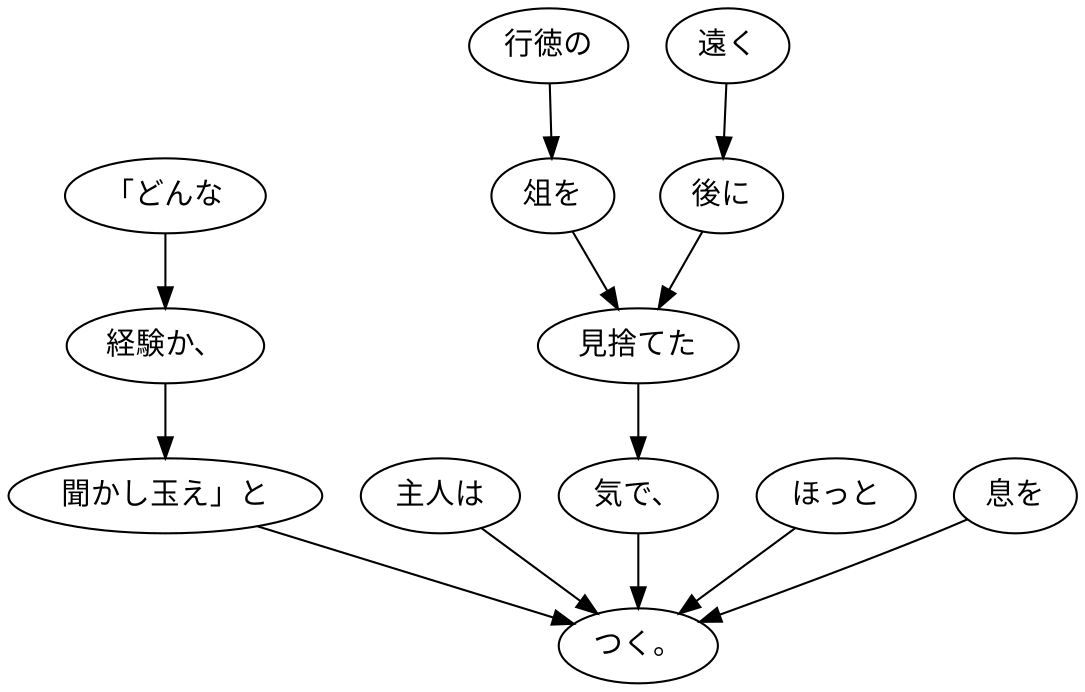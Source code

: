 digraph graph1038 {
	node0 [label="「どんな"];
	node1 [label="経験か、"];
	node2 [label="聞かし玉え」と"];
	node3 [label="主人は"];
	node4 [label="行徳の"];
	node5 [label="俎を"];
	node6 [label="遠く"];
	node7 [label="後に"];
	node8 [label="見捨てた"];
	node9 [label="気で、"];
	node10 [label="ほっと"];
	node11 [label="息を"];
	node12 [label="つく。"];
	node0 -> node1;
	node1 -> node2;
	node2 -> node12;
	node3 -> node12;
	node4 -> node5;
	node5 -> node8;
	node6 -> node7;
	node7 -> node8;
	node8 -> node9;
	node9 -> node12;
	node10 -> node12;
	node11 -> node12;
}
